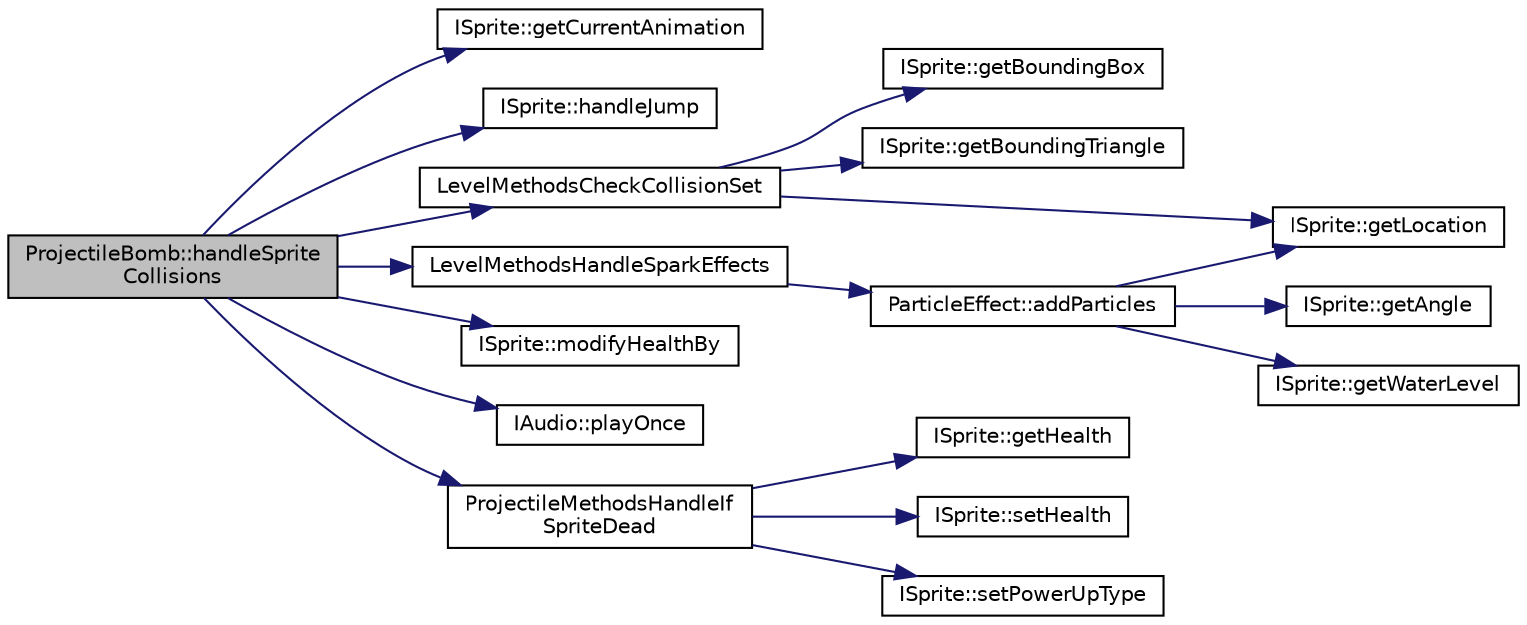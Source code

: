 digraph "ProjectileBomb::handleSpriteCollisions"
{
 // LATEX_PDF_SIZE
  edge [fontname="Helvetica",fontsize="10",labelfontname="Helvetica",labelfontsize="10"];
  node [fontname="Helvetica",fontsize="10",shape=record];
  rankdir="LR";
  Node1 [label="ProjectileBomb::handleSprite\lCollisions",height=0.2,width=0.4,color="black", fillcolor="grey75", style="filled", fontcolor="black",tooltip=" "];
  Node1 -> Node2 [color="midnightblue",fontsize="10",style="solid"];
  Node2 [label="ISprite::getCurrentAnimation",height=0.2,width=0.4,color="black", fillcolor="white", style="filled",URL="$class_i_sprite.html#a6e1e6556de6db54749ad3926c0c1720b",tooltip=" "];
  Node1 -> Node3 [color="midnightblue",fontsize="10",style="solid"];
  Node3 [label="ISprite::handleJump",height=0.2,width=0.4,color="black", fillcolor="white", style="filled",URL="$class_i_sprite.html#a23b4623bf7bb374b961ff9ce5ea07605",tooltip=" "];
  Node1 -> Node4 [color="midnightblue",fontsize="10",style="solid"];
  Node4 [label="LevelMethodsCheckCollisionSet",height=0.2,width=0.4,color="black", fillcolor="white", style="filled",URL="$_level_methods_8cpp.html#a5319580ed95da1ff1d0e4312ea879c66",tooltip=" "];
  Node4 -> Node5 [color="midnightblue",fontsize="10",style="solid"];
  Node5 [label="ISprite::getBoundingBox",height=0.2,width=0.4,color="black", fillcolor="white", style="filled",URL="$class_i_sprite.html#adf07d87015405a56c565efc59d10a937",tooltip=" "];
  Node4 -> Node6 [color="midnightblue",fontsize="10",style="solid"];
  Node6 [label="ISprite::getBoundingTriangle",height=0.2,width=0.4,color="black", fillcolor="white", style="filled",URL="$class_i_sprite.html#ad02479bdf3ae8da1e43dd39a95b96940",tooltip=" "];
  Node4 -> Node7 [color="midnightblue",fontsize="10",style="solid"];
  Node7 [label="ISprite::getLocation",height=0.2,width=0.4,color="black", fillcolor="white", style="filled",URL="$class_i_sprite.html#a04e5809c871ecfe7caeab6d6886e2bbd",tooltip=" "];
  Node1 -> Node8 [color="midnightblue",fontsize="10",style="solid"];
  Node8 [label="LevelMethodsHandleSparkEffects",height=0.2,width=0.4,color="black", fillcolor="white", style="filled",URL="$_level_methods_8cpp.html#a46dc78dd9e8134cfff0ce3efa6f96efc",tooltip=" "];
  Node8 -> Node9 [color="midnightblue",fontsize="10",style="solid"];
  Node9 [label="ParticleEffect::addParticles",height=0.2,width=0.4,color="black", fillcolor="white", style="filled",URL="$class_particle_effect.html#a807a1af756635bd62afd7b5ad190d29c",tooltip=" "];
  Node9 -> Node10 [color="midnightblue",fontsize="10",style="solid"];
  Node10 [label="ISprite::getAngle",height=0.2,width=0.4,color="black", fillcolor="white", style="filled",URL="$class_i_sprite.html#a44ab48c7a0ca24cf44b5aeb7c84ba597",tooltip=" "];
  Node9 -> Node7 [color="midnightblue",fontsize="10",style="solid"];
  Node9 -> Node11 [color="midnightblue",fontsize="10",style="solid"];
  Node11 [label="ISprite::getWaterLevel",height=0.2,width=0.4,color="black", fillcolor="white", style="filled",URL="$class_i_sprite.html#afd39c00bbd79fc13234885c8941ea798",tooltip=" "];
  Node1 -> Node12 [color="midnightblue",fontsize="10",style="solid"];
  Node12 [label="ISprite::modifyHealthBy",height=0.2,width=0.4,color="black", fillcolor="white", style="filled",URL="$class_i_sprite.html#a445add3488623db74f1764652993c0dc",tooltip=" "];
  Node1 -> Node13 [color="midnightblue",fontsize="10",style="solid"];
  Node13 [label="IAudio::playOnce",height=0.2,width=0.4,color="black", fillcolor="white", style="filled",URL="$class_i_audio.html#ab7b06473770e6eb5f1d65e63f0853862",tooltip=" "];
  Node1 -> Node14 [color="midnightblue",fontsize="10",style="solid"];
  Node14 [label="ProjectileMethodsHandleIf\lSpriteDead",height=0.2,width=0.4,color="black", fillcolor="white", style="filled",URL="$_projectile_methods_8cpp.html#af817abcbc31e6f47b31ded1fc69052bc",tooltip=" "];
  Node14 -> Node15 [color="midnightblue",fontsize="10",style="solid"];
  Node15 [label="ISprite::getHealth",height=0.2,width=0.4,color="black", fillcolor="white", style="filled",URL="$class_i_sprite.html#a09dd7e151892b1314f5cf5f4699a7865",tooltip=" "];
  Node14 -> Node16 [color="midnightblue",fontsize="10",style="solid"];
  Node16 [label="ISprite::setHealth",height=0.2,width=0.4,color="black", fillcolor="white", style="filled",URL="$class_i_sprite.html#a2878e9b4ef301f51b3980d90e913dc8e",tooltip=" "];
  Node14 -> Node17 [color="midnightblue",fontsize="10",style="solid"];
  Node17 [label="ISprite::setPowerUpType",height=0.2,width=0.4,color="black", fillcolor="white", style="filled",URL="$class_i_sprite.html#a95cc65a2ae762eb17386203a25121359",tooltip=" "];
}
